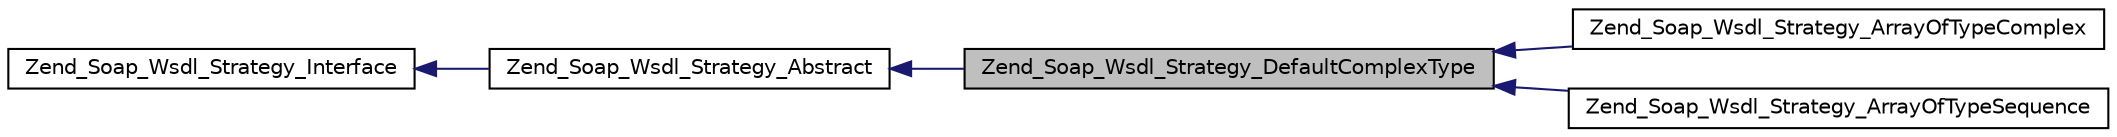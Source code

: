 digraph G
{
  edge [fontname="Helvetica",fontsize="10",labelfontname="Helvetica",labelfontsize="10"];
  node [fontname="Helvetica",fontsize="10",shape=record];
  rankdir="LR";
  Node1 [label="Zend_Soap_Wsdl_Strategy_DefaultComplexType",height=0.2,width=0.4,color="black", fillcolor="grey75", style="filled" fontcolor="black"];
  Node2 -> Node1 [dir="back",color="midnightblue",fontsize="10",style="solid",fontname="Helvetica"];
  Node2 [label="Zend_Soap_Wsdl_Strategy_Abstract",height=0.2,width=0.4,color="black", fillcolor="white", style="filled",URL="$class_zend___soap___wsdl___strategy___abstract.html"];
  Node3 -> Node2 [dir="back",color="midnightblue",fontsize="10",style="solid",fontname="Helvetica"];
  Node3 [label="Zend_Soap_Wsdl_Strategy_Interface",height=0.2,width=0.4,color="black", fillcolor="white", style="filled",URL="$interface_zend___soap___wsdl___strategy___interface.html"];
  Node1 -> Node4 [dir="back",color="midnightblue",fontsize="10",style="solid",fontname="Helvetica"];
  Node4 [label="Zend_Soap_Wsdl_Strategy_ArrayOfTypeComplex",height=0.2,width=0.4,color="black", fillcolor="white", style="filled",URL="$class_zend___soap___wsdl___strategy___array_of_type_complex.html"];
  Node1 -> Node5 [dir="back",color="midnightblue",fontsize="10",style="solid",fontname="Helvetica"];
  Node5 [label="Zend_Soap_Wsdl_Strategy_ArrayOfTypeSequence",height=0.2,width=0.4,color="black", fillcolor="white", style="filled",URL="$class_zend___soap___wsdl___strategy___array_of_type_sequence.html"];
}
